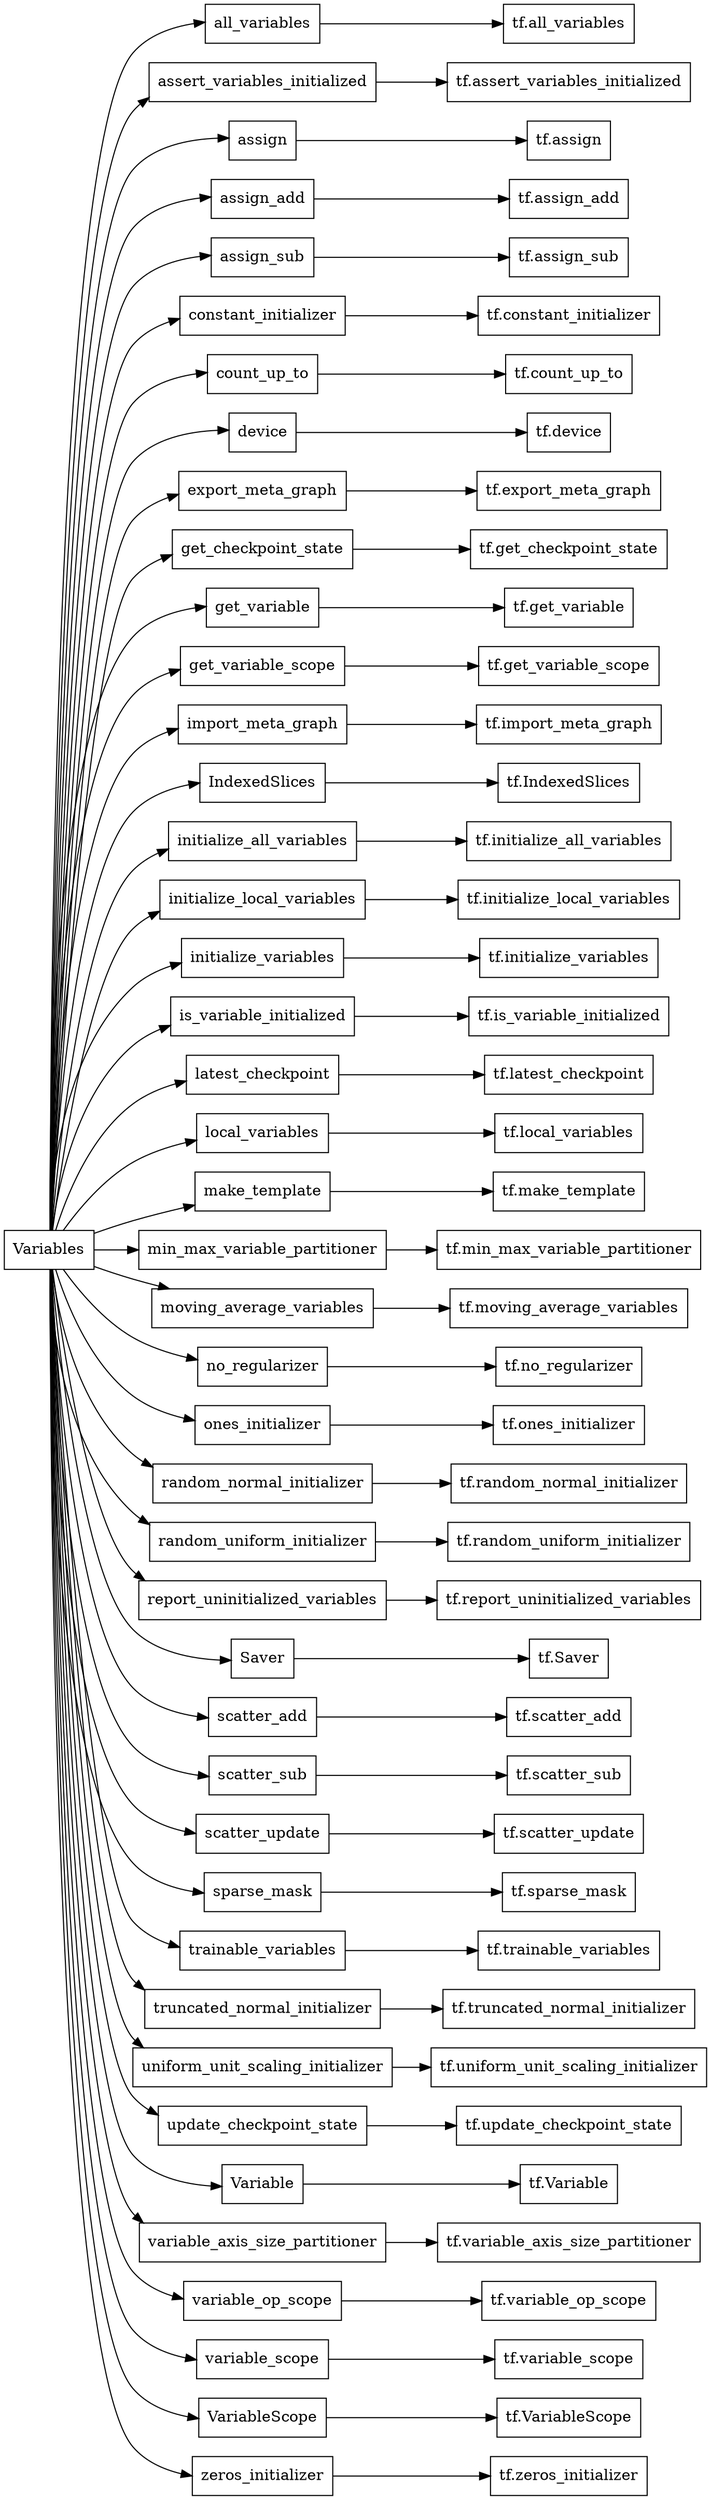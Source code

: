 digraph "Variables"{
rankdir="LR"
node [shape="box"]
		"Variables" -> "all_variables" -> "tf.all_variables";
		"Variables" -> "assert_variables_initialized" -> "tf.assert_variables_initialized";
		"Variables" -> "assign" -> "tf.assign";
		"Variables" -> "assign_add" -> "tf.assign_add";
		"Variables" -> "assign_sub" -> "tf.assign_sub";
		"Variables" -> "constant_initializer" -> "tf.constant_initializer";
		"Variables" -> "count_up_to" -> "tf.count_up_to";
		"Variables" -> "device" -> "tf.device";
		"Variables" -> "export_meta_graph" -> "tf.export_meta_graph";
		"Variables" -> "get_checkpoint_state" -> "tf.get_checkpoint_state";
		"Variables" -> "get_variable" -> "tf.get_variable";
		"Variables" -> "get_variable_scope" -> "tf.get_variable_scope";
		"Variables" -> "import_meta_graph" -> "tf.import_meta_graph";
		"Variables" -> "IndexedSlices" -> "tf.IndexedSlices";
		"Variables" -> "initialize_all_variables" -> "tf.initialize_all_variables";
		"Variables" -> "initialize_local_variables" -> "tf.initialize_local_variables";
		"Variables" -> "initialize_variables" -> "tf.initialize_variables";
		"Variables" -> "is_variable_initialized" -> "tf.is_variable_initialized";
		"Variables" -> "latest_checkpoint" -> "tf.latest_checkpoint";
		"Variables" -> "local_variables" -> "tf.local_variables";
		"Variables" -> "make_template" -> "tf.make_template";
		"Variables" -> "min_max_variable_partitioner" -> "tf.min_max_variable_partitioner";
		"Variables" -> "moving_average_variables" -> "tf.moving_average_variables";
		"Variables" -> "no_regularizer" -> "tf.no_regularizer";
		"Variables" -> "ones_initializer" -> "tf.ones_initializer";
		"Variables" -> "random_normal_initializer" -> "tf.random_normal_initializer";
		"Variables" -> "random_uniform_initializer" -> "tf.random_uniform_initializer";
		"Variables" -> "report_uninitialized_variables" -> "tf.report_uninitialized_variables";
		"Variables" -> "Saver" -> "tf.Saver";
		"Variables" -> "scatter_add" -> "tf.scatter_add";
		"Variables" -> "scatter_sub" -> "tf.scatter_sub";
		"Variables" -> "scatter_update" -> "tf.scatter_update";
		"Variables" -> "sparse_mask" -> "tf.sparse_mask";
		"Variables" -> "trainable_variables" -> "tf.trainable_variables";
		"Variables" -> "truncated_normal_initializer" -> "tf.truncated_normal_initializer";
		"Variables" -> "uniform_unit_scaling_initializer" -> "tf.uniform_unit_scaling_initializer";
		"Variables" -> "update_checkpoint_state" -> "tf.update_checkpoint_state";
		"Variables" -> "Variable" -> "tf.Variable";
		"Variables" -> "variable_axis_size_partitioner" -> "tf.variable_axis_size_partitioner";
		"Variables" -> "variable_op_scope" -> "tf.variable_op_scope";
		"Variables" -> "variable_scope" -> "tf.variable_scope";
		"Variables" -> "VariableScope" -> "tf.VariableScope";
		"Variables" -> "zeros_initializer" -> "tf.zeros_initializer";
}
